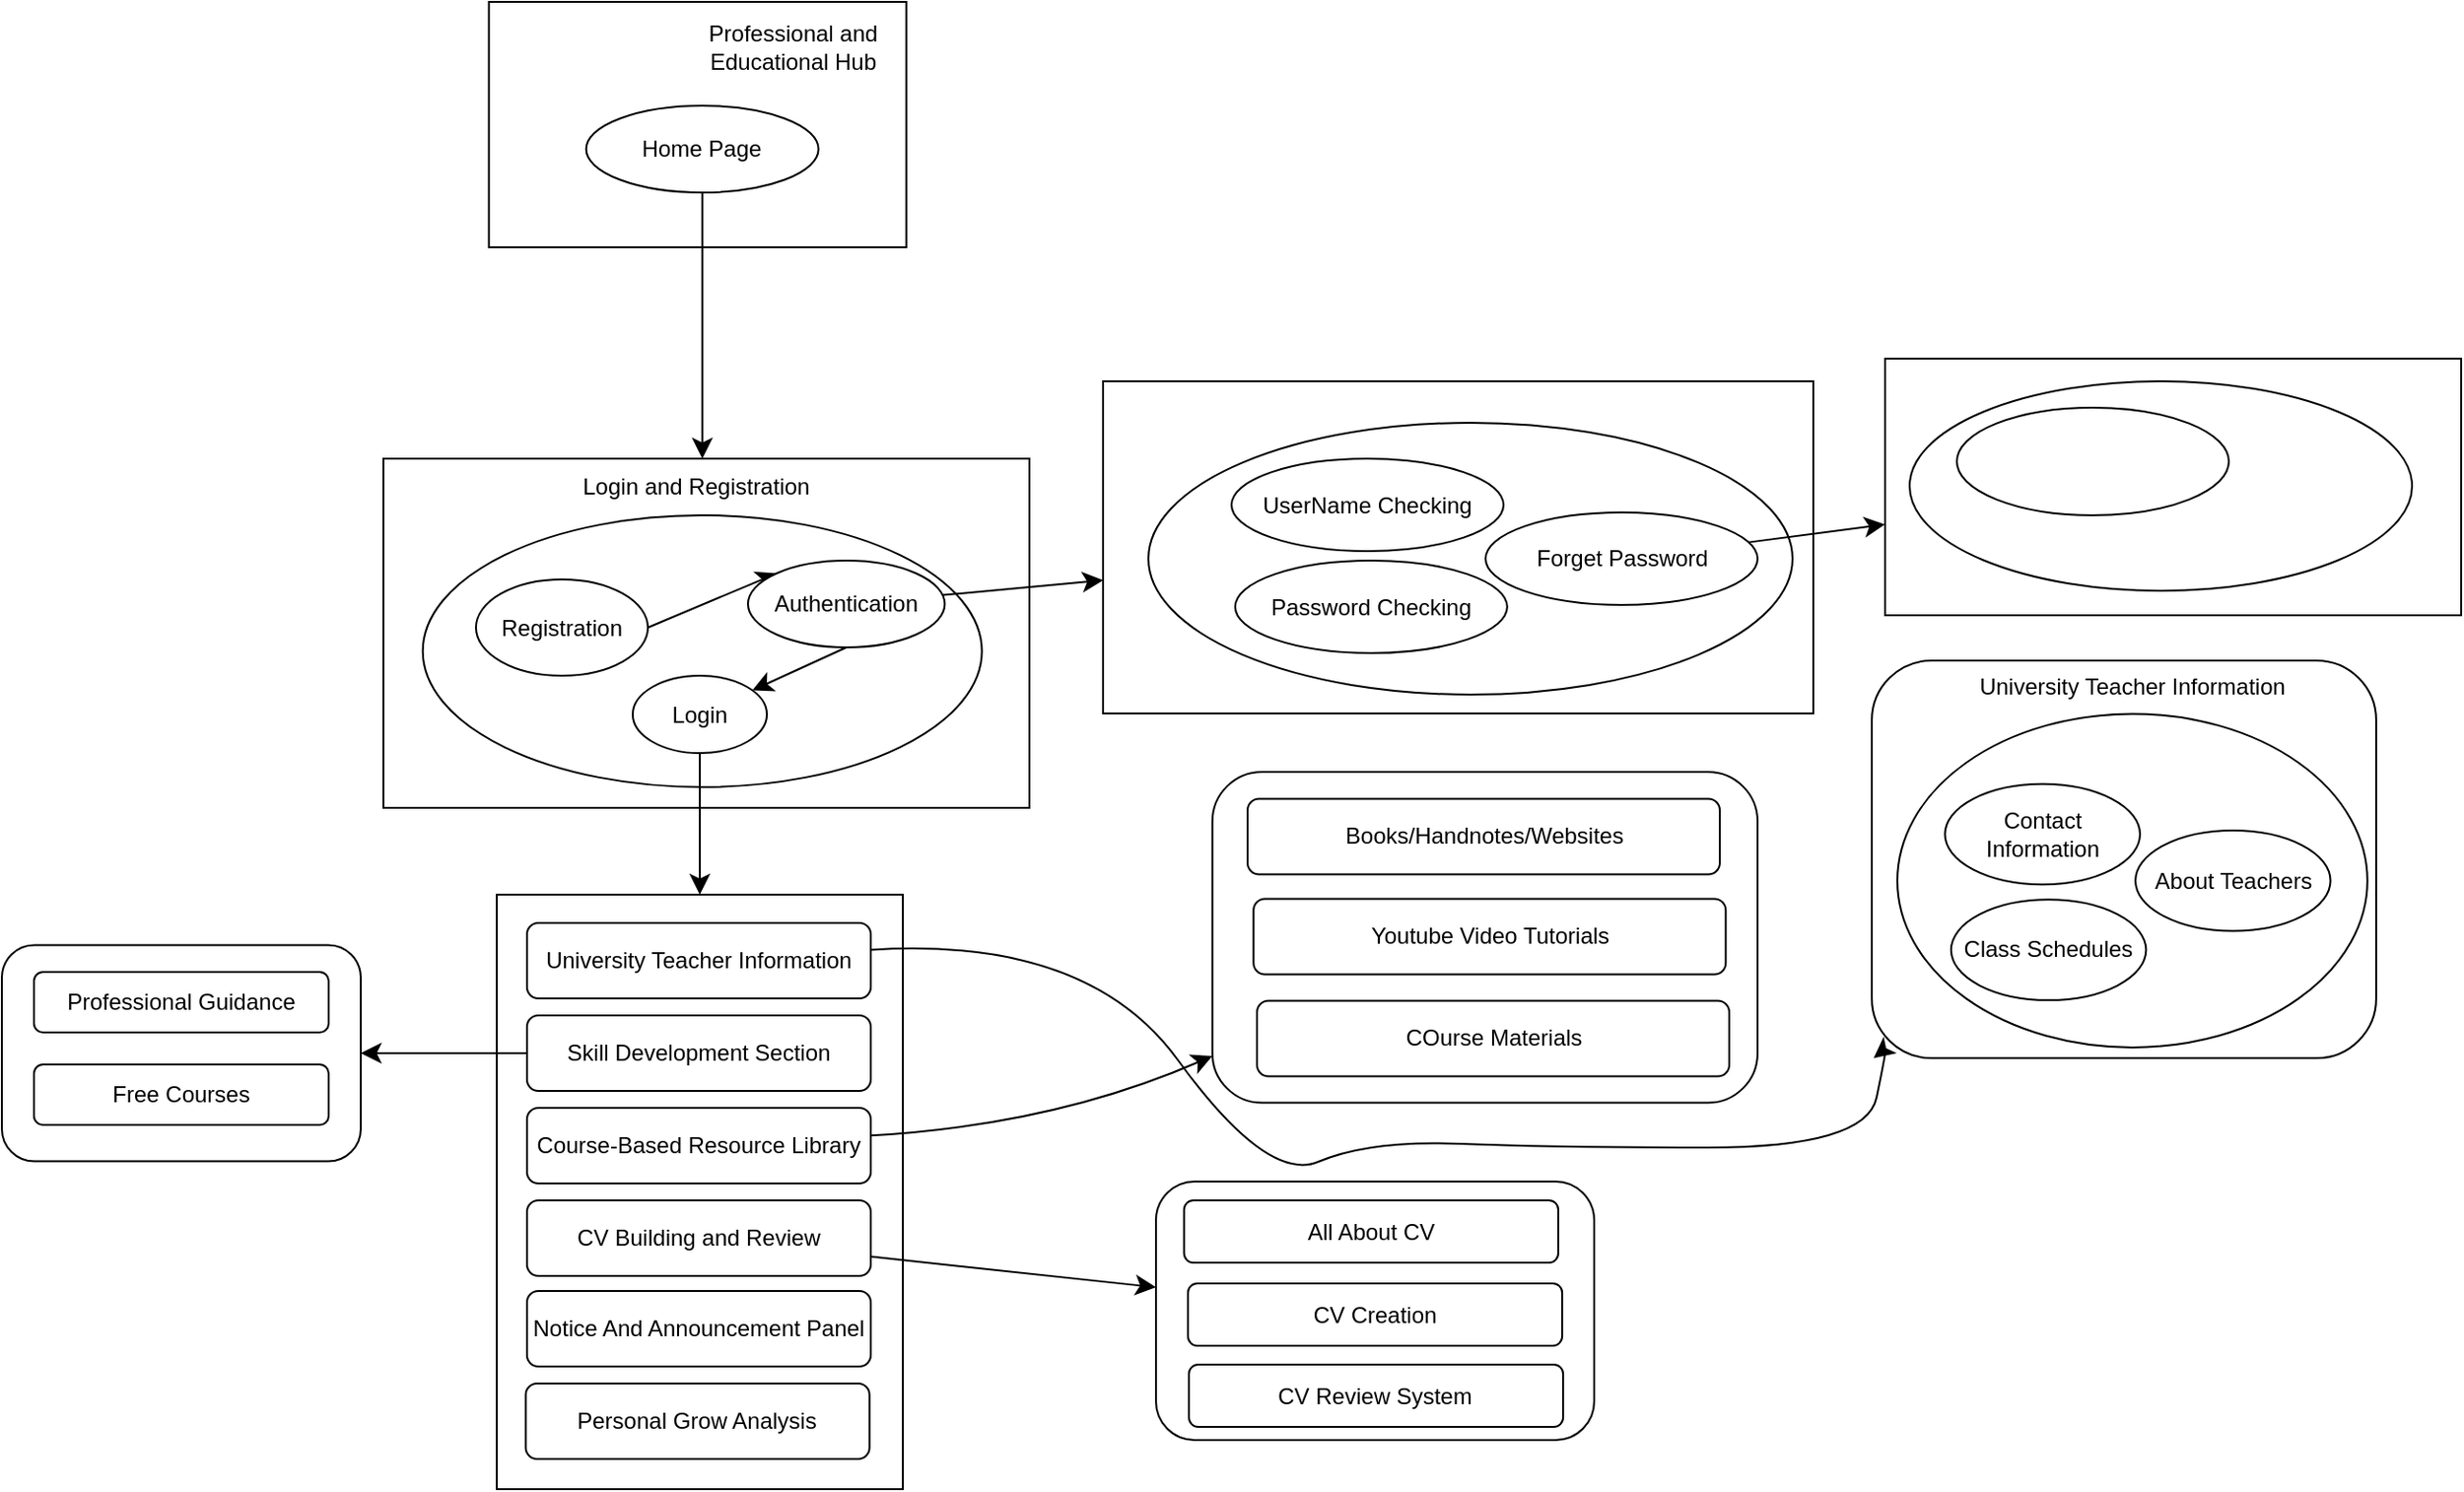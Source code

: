 <mxfile version="26.1.0">
  <diagram name="Page-1" id="dIcrA_qB1EK9TaSI5K_2">
    <mxGraphModel dx="2113" dy="1169" grid="0" gridSize="10" guides="1" tooltips="1" connect="1" arrows="1" fold="1" page="0" pageScale="1" pageWidth="850" pageHeight="1100" math="0" shadow="0">
      <root>
        <mxCell id="0" />
        <mxCell id="1" parent="0" />
        <mxCell id="UraL1NpnlC7Kskf86XwC-1" value="" style="rounded=0;whiteSpace=wrap;html=1;" vertex="1" parent="1">
          <mxGeometry x="-264.17" y="-113" width="221" height="130" as="geometry" />
        </mxCell>
        <mxCell id="UraL1NpnlC7Kskf86XwC-48" style="edgeStyle=none;curved=1;rounded=0;orthogonalLoop=1;jettySize=auto;html=1;exitX=0.5;exitY=1;exitDx=0;exitDy=0;entryX=0.5;entryY=0;entryDx=0;entryDy=0;fontSize=12;startSize=8;endSize=8;" edge="1" parent="1" source="UraL1NpnlC7Kskf86XwC-2" target="UraL1NpnlC7Kskf86XwC-47">
          <mxGeometry relative="1" as="geometry" />
        </mxCell>
        <mxCell id="UraL1NpnlC7Kskf86XwC-2" value="Home Page" style="ellipse;whiteSpace=wrap;html=1;" vertex="1" parent="1">
          <mxGeometry x="-212.67" y="-58" width="123" height="46" as="geometry" />
        </mxCell>
        <mxCell id="UraL1NpnlC7Kskf86XwC-3" style="edgeStyle=none;curved=1;rounded=0;orthogonalLoop=1;jettySize=auto;html=1;exitX=1;exitY=1;exitDx=0;exitDy=0;fontSize=12;startSize=8;endSize=8;" edge="1" parent="1" source="UraL1NpnlC7Kskf86XwC-1" target="UraL1NpnlC7Kskf86XwC-1">
          <mxGeometry relative="1" as="geometry" />
        </mxCell>
        <mxCell id="UraL1NpnlC7Kskf86XwC-4" value="Professional and Educational Hub" style="text;html=1;align=center;verticalAlign=middle;whiteSpace=wrap;rounded=0;" vertex="1" parent="1">
          <mxGeometry x="-153.17" y="-104" width="100" height="30" as="geometry" />
        </mxCell>
        <mxCell id="UraL1NpnlC7Kskf86XwC-6" value="" style="rounded=0;whiteSpace=wrap;html=1;" vertex="1" parent="1">
          <mxGeometry x="-260" y="360" width="215" height="315" as="geometry" />
        </mxCell>
        <mxCell id="UraL1NpnlC7Kskf86XwC-18" value="" style="edgeStyle=none;curved=1;rounded=0;orthogonalLoop=1;jettySize=auto;html=1;fontSize=12;startSize=8;endSize=8;" edge="1" parent="1" source="UraL1NpnlC7Kskf86XwC-8" target="UraL1NpnlC7Kskf86XwC-17">
          <mxGeometry relative="1" as="geometry">
            <Array as="points">
              <mxPoint x="53" y="382" />
              <mxPoint x="148" y="513" />
              <mxPoint x="202" y="490" />
              <mxPoint x="297" y="494" />
              <mxPoint x="465" y="494" />
              <mxPoint x="476" y="441" />
            </Array>
          </mxGeometry>
        </mxCell>
        <mxCell id="UraL1NpnlC7Kskf86XwC-8" value="University Teacher Information" style="rounded=1;whiteSpace=wrap;html=1;" vertex="1" parent="1">
          <mxGeometry x="-244" y="375" width="182" height="40" as="geometry" />
        </mxCell>
        <mxCell id="UraL1NpnlC7Kskf86XwC-50" value="" style="edgeStyle=none;curved=1;rounded=0;orthogonalLoop=1;jettySize=auto;html=1;fontSize=12;startSize=8;endSize=8;" edge="1" parent="1" source="UraL1NpnlC7Kskf86XwC-9" target="UraL1NpnlC7Kskf86XwC-49">
          <mxGeometry relative="1" as="geometry" />
        </mxCell>
        <mxCell id="UraL1NpnlC7Kskf86XwC-9" value="Skill Development Section" style="rounded=1;whiteSpace=wrap;html=1;" vertex="1" parent="1">
          <mxGeometry x="-244" y="424" width="182" height="40" as="geometry" />
        </mxCell>
        <mxCell id="UraL1NpnlC7Kskf86XwC-58" value="" style="edgeStyle=none;curved=1;rounded=0;orthogonalLoop=1;jettySize=auto;html=1;fontSize=12;startSize=8;endSize=8;" edge="1" parent="1" source="UraL1NpnlC7Kskf86XwC-10" target="UraL1NpnlC7Kskf86XwC-57">
          <mxGeometry relative="1" as="geometry">
            <Array as="points">
              <mxPoint x="35" y="482" />
            </Array>
          </mxGeometry>
        </mxCell>
        <mxCell id="UraL1NpnlC7Kskf86XwC-10" value="Course-Based Resource Library" style="rounded=1;whiteSpace=wrap;html=1;" vertex="1" parent="1">
          <mxGeometry x="-244" y="473" width="182" height="40" as="geometry" />
        </mxCell>
        <mxCell id="UraL1NpnlC7Kskf86XwC-64" value="" style="edgeStyle=none;curved=1;rounded=0;orthogonalLoop=1;jettySize=auto;html=1;fontSize=12;startSize=8;endSize=8;" edge="1" parent="1" source="UraL1NpnlC7Kskf86XwC-11" target="UraL1NpnlC7Kskf86XwC-63">
          <mxGeometry relative="1" as="geometry" />
        </mxCell>
        <mxCell id="UraL1NpnlC7Kskf86XwC-11" value="CV Building and Review" style="rounded=1;whiteSpace=wrap;html=1;" vertex="1" parent="1">
          <mxGeometry x="-244" y="522" width="182" height="40" as="geometry" />
        </mxCell>
        <mxCell id="UraL1NpnlC7Kskf86XwC-13" value="Notice And Announcement Panel" style="rounded=1;whiteSpace=wrap;html=1;" vertex="1" parent="1">
          <mxGeometry x="-244" y="570" width="182" height="40" as="geometry" />
        </mxCell>
        <mxCell id="UraL1NpnlC7Kskf86XwC-27" value="" style="rounded=0;whiteSpace=wrap;html=1;" vertex="1" parent="1">
          <mxGeometry x="-320" y="129" width="342" height="185" as="geometry" />
        </mxCell>
        <mxCell id="UraL1NpnlC7Kskf86XwC-31" value="" style="ellipse;whiteSpace=wrap;html=1;" vertex="1" parent="1">
          <mxGeometry x="-299.17" y="159" width="296" height="144" as="geometry" />
        </mxCell>
        <mxCell id="UraL1NpnlC7Kskf86XwC-40" style="edgeStyle=none;curved=1;rounded=0;orthogonalLoop=1;jettySize=auto;html=1;exitX=0.5;exitY=1;exitDx=0;exitDy=0;entryX=0.5;entryY=0;entryDx=0;entryDy=0;fontSize=12;startSize=8;endSize=8;" edge="1" parent="1" source="UraL1NpnlC7Kskf86XwC-32" target="UraL1NpnlC7Kskf86XwC-6">
          <mxGeometry relative="1" as="geometry" />
        </mxCell>
        <mxCell id="UraL1NpnlC7Kskf86XwC-32" value="Login" style="ellipse;whiteSpace=wrap;html=1;" vertex="1" parent="1">
          <mxGeometry x="-188.0" y="244" width="71" height="41" as="geometry" />
        </mxCell>
        <mxCell id="UraL1NpnlC7Kskf86XwC-38" style="edgeStyle=none;curved=1;rounded=0;orthogonalLoop=1;jettySize=auto;html=1;exitX=1;exitY=0.5;exitDx=0;exitDy=0;entryX=0;entryY=0;entryDx=0;entryDy=0;fontSize=12;startSize=8;endSize=8;" edge="1" parent="1" source="UraL1NpnlC7Kskf86XwC-33" target="UraL1NpnlC7Kskf86XwC-34">
          <mxGeometry relative="1" as="geometry" />
        </mxCell>
        <mxCell id="UraL1NpnlC7Kskf86XwC-33" value="Registration" style="ellipse;whiteSpace=wrap;html=1;" vertex="1" parent="1">
          <mxGeometry x="-271" y="193" width="91" height="51" as="geometry" />
        </mxCell>
        <mxCell id="UraL1NpnlC7Kskf86XwC-39" style="edgeStyle=none;curved=1;rounded=0;orthogonalLoop=1;jettySize=auto;html=1;exitX=0.5;exitY=1;exitDx=0;exitDy=0;fontSize=12;startSize=8;endSize=8;" edge="1" parent="1" source="UraL1NpnlC7Kskf86XwC-34" target="UraL1NpnlC7Kskf86XwC-32">
          <mxGeometry relative="1" as="geometry" />
        </mxCell>
        <mxCell id="UraL1NpnlC7Kskf86XwC-73" value="" style="edgeStyle=none;curved=1;rounded=0;orthogonalLoop=1;jettySize=auto;html=1;fontSize=12;startSize=8;endSize=8;" edge="1" parent="1" source="UraL1NpnlC7Kskf86XwC-34" target="UraL1NpnlC7Kskf86XwC-72">
          <mxGeometry relative="1" as="geometry" />
        </mxCell>
        <mxCell id="UraL1NpnlC7Kskf86XwC-34" value="Authentication" style="ellipse;whiteSpace=wrap;html=1;" vertex="1" parent="1">
          <mxGeometry x="-127" y="183" width="104.17" height="46" as="geometry" />
        </mxCell>
        <mxCell id="UraL1NpnlC7Kskf86XwC-47" value="Login and Registration&amp;nbsp;&amp;nbsp;" style="text;html=1;align=center;verticalAlign=middle;whiteSpace=wrap;rounded=0;" vertex="1" parent="1">
          <mxGeometry x="-216.17" y="129" width="130" height="30" as="geometry" />
        </mxCell>
        <mxCell id="UraL1NpnlC7Kskf86XwC-49" value="" style="whiteSpace=wrap;html=1;rounded=1;" vertex="1" parent="1">
          <mxGeometry x="-522" y="386.75" width="190" height="114.5" as="geometry" />
        </mxCell>
        <mxCell id="UraL1NpnlC7Kskf86XwC-51" value="Professional Guidance" style="rounded=1;whiteSpace=wrap;html=1;" vertex="1" parent="1">
          <mxGeometry x="-505" y="401" width="156" height="32" as="geometry" />
        </mxCell>
        <mxCell id="UraL1NpnlC7Kskf86XwC-52" value="Free Courses" style="rounded=1;whiteSpace=wrap;html=1;" vertex="1" parent="1">
          <mxGeometry x="-505" y="450" width="156" height="32" as="geometry" />
        </mxCell>
        <mxCell id="UraL1NpnlC7Kskf86XwC-57" value="" style="whiteSpace=wrap;html=1;rounded=1;" vertex="1" parent="1">
          <mxGeometry x="118.86" y="295" width="288.64" height="175.25" as="geometry" />
        </mxCell>
        <mxCell id="UraL1NpnlC7Kskf86XwC-59" value="Books/Handnotes/Websites" style="rounded=1;whiteSpace=wrap;html=1;" vertex="1" parent="1">
          <mxGeometry x="137.5" y="309.25" width="250" height="40" as="geometry" />
        </mxCell>
        <mxCell id="UraL1NpnlC7Kskf86XwC-60" value="Youtube Video Tutorials" style="rounded=1;whiteSpace=wrap;html=1;" vertex="1" parent="1">
          <mxGeometry x="140.66" y="362.25" width="250" height="40" as="geometry" />
        </mxCell>
        <mxCell id="UraL1NpnlC7Kskf86XwC-61" value="COurse Materials" style="rounded=1;whiteSpace=wrap;html=1;" vertex="1" parent="1">
          <mxGeometry x="142.5" y="416.25" width="250" height="40" as="geometry" />
        </mxCell>
        <mxCell id="UraL1NpnlC7Kskf86XwC-63" value="" style="whiteSpace=wrap;html=1;rounded=1;" vertex="1" parent="1">
          <mxGeometry x="89" y="512" width="232" height="137" as="geometry" />
        </mxCell>
        <mxCell id="UraL1NpnlC7Kskf86XwC-65" value="All About CV" style="rounded=1;whiteSpace=wrap;html=1;" vertex="1" parent="1">
          <mxGeometry x="103.86" y="522" width="198.14" height="33" as="geometry" />
        </mxCell>
        <mxCell id="UraL1NpnlC7Kskf86XwC-66" value="CV Creation" style="rounded=1;whiteSpace=wrap;html=1;" vertex="1" parent="1">
          <mxGeometry x="105.93" y="566" width="198.14" height="33" as="geometry" />
        </mxCell>
        <mxCell id="UraL1NpnlC7Kskf86XwC-67" value="CV Review System" style="rounded=1;whiteSpace=wrap;html=1;" vertex="1" parent="1">
          <mxGeometry x="106.43" y="609" width="198.14" height="33" as="geometry" />
        </mxCell>
        <mxCell id="UraL1NpnlC7Kskf86XwC-68" value="Personal Grow Analysis" style="rounded=1;whiteSpace=wrap;html=1;" vertex="1" parent="1">
          <mxGeometry x="-244.67" y="619" width="182" height="40" as="geometry" />
        </mxCell>
        <mxCell id="UraL1NpnlC7Kskf86XwC-70" value="" style="group" vertex="1" connectable="0" parent="1">
          <mxGeometry x="468" y="236.003" width="267" height="210.597" as="geometry" />
        </mxCell>
        <mxCell id="UraL1NpnlC7Kskf86XwC-17" value="" style="rounded=1;whiteSpace=wrap;html=1;container=0;" vertex="1" parent="UraL1NpnlC7Kskf86XwC-70">
          <mxGeometry width="267" height="210.597" as="geometry" />
        </mxCell>
        <mxCell id="UraL1NpnlC7Kskf86XwC-69" value="" style="group" vertex="1" connectable="0" parent="UraL1NpnlC7Kskf86XwC-70">
          <mxGeometry x="13.511" y="1.987" width="248.85" height="202.962" as="geometry" />
        </mxCell>
        <mxCell id="UraL1NpnlC7Kskf86XwC-19" value="" style="ellipse;whiteSpace=wrap;html=1;container=0;" vertex="1" parent="UraL1NpnlC7Kskf86XwC-69">
          <mxGeometry y="26.254" width="248.85" height="176.707" as="geometry" />
        </mxCell>
        <mxCell id="UraL1NpnlC7Kskf86XwC-20" value="University Teacher Information" style="text;html=1;align=center;verticalAlign=middle;whiteSpace=wrap;rounded=0;container=0;" vertex="1" parent="UraL1NpnlC7Kskf86XwC-69">
          <mxGeometry x="36.199" width="176.45" height="24.21" as="geometry" />
        </mxCell>
        <mxCell id="UraL1NpnlC7Kskf86XwC-21" value="Contact Information" style="ellipse;whiteSpace=wrap;html=1;container=0;" vertex="1" parent="UraL1NpnlC7Kskf86XwC-69">
          <mxGeometry x="25.208" y="63.371" width="103.251" height="53.254" as="geometry" />
        </mxCell>
        <mxCell id="UraL1NpnlC7Kskf86XwC-22" value="About Teachers" style="ellipse;whiteSpace=wrap;html=1;container=0;" vertex="1" parent="UraL1NpnlC7Kskf86XwC-69">
          <mxGeometry x="126.039" y="87.981" width="103.251" height="53.254" as="geometry" />
        </mxCell>
        <mxCell id="UraL1NpnlC7Kskf86XwC-23" value="Class Schedules" style="ellipse;whiteSpace=wrap;html=1;container=0;" vertex="1" parent="UraL1NpnlC7Kskf86XwC-69">
          <mxGeometry x="28.434" y="124.694" width="103.251" height="53.254" as="geometry" />
        </mxCell>
        <mxCell id="UraL1NpnlC7Kskf86XwC-72" value="" style="whiteSpace=wrap;html=1;" vertex="1" parent="1">
          <mxGeometry x="61" y="88" width="376" height="176" as="geometry" />
        </mxCell>
        <mxCell id="UraL1NpnlC7Kskf86XwC-74" value="" style="ellipse;whiteSpace=wrap;html=1;" vertex="1" parent="1">
          <mxGeometry x="85" y="110" width="341" height="144" as="geometry" />
        </mxCell>
        <mxCell id="UraL1NpnlC7Kskf86XwC-75" value="UserName Checking" style="ellipse;whiteSpace=wrap;html=1;" vertex="1" parent="1">
          <mxGeometry x="129" y="129" width="144" height="49" as="geometry" />
        </mxCell>
        <mxCell id="UraL1NpnlC7Kskf86XwC-76" value="Password Checking" style="ellipse;whiteSpace=wrap;html=1;" vertex="1" parent="1">
          <mxGeometry x="130.93" y="183" width="144" height="49" as="geometry" />
        </mxCell>
        <mxCell id="UraL1NpnlC7Kskf86XwC-80" value="" style="edgeStyle=none;curved=1;rounded=0;orthogonalLoop=1;jettySize=auto;html=1;fontSize=12;startSize=8;endSize=8;" edge="1" parent="1" source="UraL1NpnlC7Kskf86XwC-78" target="UraL1NpnlC7Kskf86XwC-79">
          <mxGeometry relative="1" as="geometry" />
        </mxCell>
        <mxCell id="UraL1NpnlC7Kskf86XwC-78" value="Forget Password" style="ellipse;whiteSpace=wrap;html=1;" vertex="1" parent="1">
          <mxGeometry x="263.5" y="157.5" width="144" height="49" as="geometry" />
        </mxCell>
        <mxCell id="UraL1NpnlC7Kskf86XwC-79" value="" style="whiteSpace=wrap;html=1;" vertex="1" parent="1">
          <mxGeometry x="475" y="76" width="305" height="136" as="geometry" />
        </mxCell>
        <mxCell id="UraL1NpnlC7Kskf86XwC-81" value="" style="ellipse;whiteSpace=wrap;html=1;" vertex="1" parent="1">
          <mxGeometry x="488" y="88" width="266" height="111" as="geometry" />
        </mxCell>
        <mxCell id="UraL1NpnlC7Kskf86XwC-82" value="" style="ellipse;whiteSpace=wrap;html=1;" vertex="1" parent="1">
          <mxGeometry x="513" y="102" width="144" height="57" as="geometry" />
        </mxCell>
      </root>
    </mxGraphModel>
  </diagram>
</mxfile>
